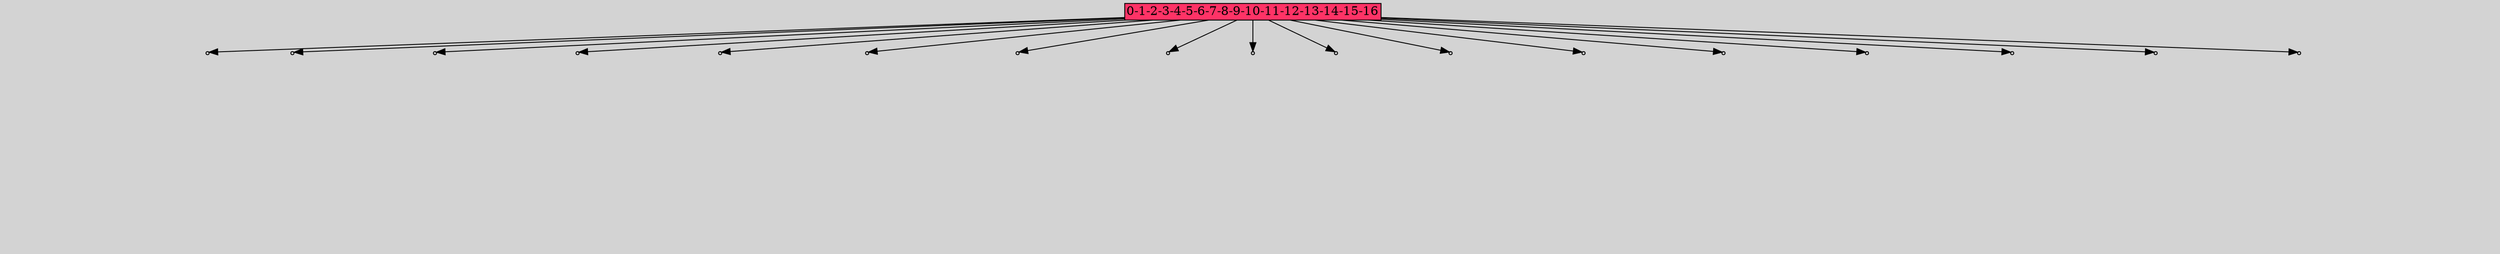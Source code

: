 // File exported with GEGELATI v1.4.0
// On the 2025-07-08 10:02:27
// With the File::TPGGraphDotExporter
digraph{
	graph[pad = "0.212, 0.055" bgcolor = lightgray]
	node[shape=circle style = filled label = ""]
		A745788 [fillcolor="#ff3366" shape=box margin=0.03 width=0 height=0 label="0-1-2-3-4-5-6-7-8-9-10-11-12-13-14-15-16"]
		P6052835 [fillcolor="#cccccc" shape=point label="1"] //
		I6052835 [shape=box style=invis label="15|0&1|33#0|178&#92;n17|1&1|50#0|89&#92;n13|6&0|297#0|57&#92;n0|4&0|88#0|374&#92;n12|5&1|27#0|36&#92;n17|2&0|341#1|202&#92;n9|0&0|338#1|254&#92;n"] //0.632075|0.930845|-0.646875|0.144968|-0.593520|0.957318|0.211368|-0.585266|-0.366549|-0.843444|-0.482164|0.778724|-0.364488|-0.103872|
		P6052835 -> I6052835[style=invis]
		A745788 -> P6052835
		P6052836 [fillcolor="#cccccc" shape=point label="1"] //
		I6052836 [shape=box style=invis label="18|7&1|40#1|350&#92;n2|1&1|145#0|255&#92;n5|0&0|135#1|11&#92;n4|0&0|104#0|73&#92;n11|2&1|232#0|224&#92;n17|1&0|266#0|153&#92;n19|0&0|145#1|319&#92;n"] //0.635576|0.142617|0.289510|-0.465069|0.912840|-0.356013|0.606598|-0.845021|-0.562098|-0.308958|0.422532|-0.216719|-0.221950|0.459379|
		P6052836 -> I6052836[style=invis]
		A745788 -> P6052836
		P6052837 [fillcolor="#cccccc" shape=point label="1"] //
		I6052837 [shape=box style=invis label="19|0&1|2#0|352&#92;n"] //1.798344|-0.740036|
		P6052837 -> I6052837[style=invis]
		A745788 -> P6052837
		P6052838 [fillcolor="#cccccc" shape=point label="1"] //
		I6052838 [shape=box style=invis label="9|6&1|253#0|194&#92;n14|0&0|166#1|117&#92;n"] //-0.334833|-0.295039|-0.328197|0.615122|
		P6052838 -> I6052838[style=invis]
		A745788 -> P6052838
		P6052839 [fillcolor="#cccccc" shape=point label="1"] //
		I6052839 [shape=box style=invis label="0|0&1|65#1|336&#92;n"] //-0.943125|0.639560|
		P6052839 -> I6052839[style=invis]
		A745788 -> P6052839
		P6052840 [fillcolor="#cccccc" shape=point label="1"] //
		I6052840 [shape=box style=invis label="19|0&1|178#0|196&#92;n9|1&1|174#0|7&#92;n3|5&0|9#0|176&#92;n15|1&1|36#1|362&#92;n16|0&0|293#0|6&#92;n8|0&0|8#0|360&#92;n1|5&0|249#1|339&#92;n0|2&0|325#0|80&#92;n18|0&0|242#0|259&#92;n17|7&0|8#0|248&#92;n0|5&0|87#1|136&#92;n13|0&1|4#0|149&#92;n"] //-0.505011|-0.255916|-0.763768|-0.700452|0.196902|0.059904|-2.490315|-0.900420|-0.403658|-0.173561|-0.096379|0.425116|-0.424346|0.792054|-0.766591|0.111979|-0.691863|-0.888787|-0.727966|-0.864015|0.271680|0.152412|0.126820|-0.423706|
		P6052840 -> I6052840[style=invis]
		A745788 -> P6052840
		P6052841 [fillcolor="#cccccc" shape=point label="1"] //
		I6052841 [shape=box style=invis label="9|5&1|279#1|39&#92;n19|7&0|85#0|27&#92;n9|6&1|15#0|137&#92;n4|4&0|175#0|30&#92;n6|7&0|244#1|254&#92;n5|0&0|207#0|326&#92;n11|0&0|128#1|247&#92;n"] //0.893433|-0.890621|0.235160|-0.325735|0.810183|0.080215|-0.224026|0.440692|0.364694|-0.612687|-0.513645|-0.047919|0.692944|-0.034174|
		P6052841 -> I6052841[style=invis]
		A745788 -> P6052841
		P6052842 [fillcolor="#cccccc" shape=point label="1"] //
		I6052842 [shape=box style=invis label="6|5&1|76#1|172&#92;n9|3&0|333#0|106&#92;n18|0&0|115#0|258&#92;n"] //0.159528|0.660065|-0.241239|0.057011|0.414859|-0.600537|
		P6052842 -> I6052842[style=invis]
		A745788 -> P6052842
		P6052843 [fillcolor="#cccccc" shape=point label="1"] //
		I6052843 [shape=box style=invis label="7|6&1|231#0|270&#92;n19|4&0|262#0|345&#92;n15|5&0|28#1|371&#92;n16|0&0|205#1|215&#92;n15|2&0|184#1|18&#92;n17|6&0|242#0|306&#92;n17|0&0|158#1|185&#92;n19|5&0|200#1|235&#92;n2|0&1|198#0|133&#92;n"] //-0.521546|0.742209|-0.324330|0.449572|0.172218|0.746981|0.551247|-0.781497|-0.457866|0.605933|-0.104503|-0.578739|0.327132|-0.144538|-1.772461|0.579591|-0.863663|0.121388|
		P6052843 -> I6052843[style=invis]
		A745788 -> P6052843
		P6052844 [fillcolor="#cccccc" shape=point label="1"] //
		I6052844 [shape=box style=invis label="11|0&1|137#1|79&#92;n"] //1.312183|0.093427|
		P6052844 -> I6052844[style=invis]
		A745788 -> P6052844
		P6052845 [fillcolor="#cccccc" shape=point label="1"] //
		I6052845 [shape=box style=invis label="1|2&1|215#1|210&#92;n19|3&1|51#0|144&#92;n18|1&1|214#1|212&#92;n12|6&1|20#0|113&#92;n12|6&0|310#0|363&#92;n17|3&0|190#1|260&#92;n17|0&0|330#1|375&#92;n14|0&0|147#0|0&#92;n"] //0.554428|-0.067338|-0.642509|0.213239|0.552971|0.196640|-0.286160|-0.270889|-0.511431|0.358907|0.158936|-0.029620|-0.087304|-0.257301|0.822364|-0.999392|
		P6052845 -> I6052845[style=invis]
		A745788 -> P6052845
		P6052846 [fillcolor="#cccccc" shape=point label="1"] //
		I6052846 [shape=box style=invis label="19|0&1|109#0|124&#92;n1|4&1|323#1|2&#92;n1|0&0|20#0|240&#92;n"] //-0.286471|0.454239|0.147376|-0.489227|-0.916443|-0.467473|
		P6052846 -> I6052846[style=invis]
		A745788 -> P6052846
		P6052847 [fillcolor="#cccccc" shape=point label="1"] //
		I6052847 [shape=box style=invis label="10|6&1|81#1|146&#92;n8|3&0|150#0|294&#92;n4|6&1|289#1|240&#92;n12|0&0|110#1|15&#92;n4|3&0|296#0|339&#92;n8|1&0|219#0|266&#92;n15|0&0|129#1|38&#92;n"] //-0.293109|-0.543322|-0.413300|-0.186374|0.893279|0.712329|0.357547|0.943118|0.126121|-0.937243|-0.373233|-0.345860|0.524281|0.832320|
		P6052847 -> I6052847[style=invis]
		A745788 -> P6052847
		P6052848 [fillcolor="#cccccc" shape=point label="1"] //
		I6052848 [shape=box style=invis label="2|2&1|353#1|372&#92;n10|4&0|234#1|303&#92;n7|3&0|364#1|125&#92;n10|6&0|219#1|95&#92;n18|3&1|113#1|150&#92;n13|7&1|333#0|163&#92;n7|2&0|206#0|100&#92;n10|3&1|50#0|255&#92;n2|7&1|24#0|107&#92;n2|6&0|127#0|282&#92;n1|0&1|306#0|214&#92;n"] //-0.950202|0.205509|-0.481079|0.518180|-0.099908|-0.251764|0.202506|-0.687097|0.262311|0.629650|-0.626487|0.231521|0.913841|-0.788460|-0.603511|-0.144049|-0.495869|0.184132|-0.564446|0.370469|-0.492782|0.663015|
		P6052848 -> I6052848[style=invis]
		A745788 -> P6052848
		P6052849 [fillcolor="#cccccc" shape=point label="1"] //
		I6052849 [shape=box style=invis label="15|1&1|93#1|178&#92;n19|0&0|25#1|182&#92;n"] //0.562005|-0.531788|0.119342|0.553394|
		P6052849 -> I6052849[style=invis]
		A745788 -> P6052849
		P6052850 [fillcolor="#cccccc" shape=point label="1"] //
		I6052850 [shape=box style=invis label="19|0&1|21#1|265&#92;n"] //-0.584984|-0.753345|
		P6052850 -> I6052850[style=invis]
		A745788 -> P6052850
		P6052851 [fillcolor="#cccccc" shape=point label="1"] //
		I6052851 [shape=box style=invis label="18|0&1|146#0|95&#92;n"] //0.630665|-0.401042|
		P6052851 -> I6052851[style=invis]
		A745788 -> P6052851
}
